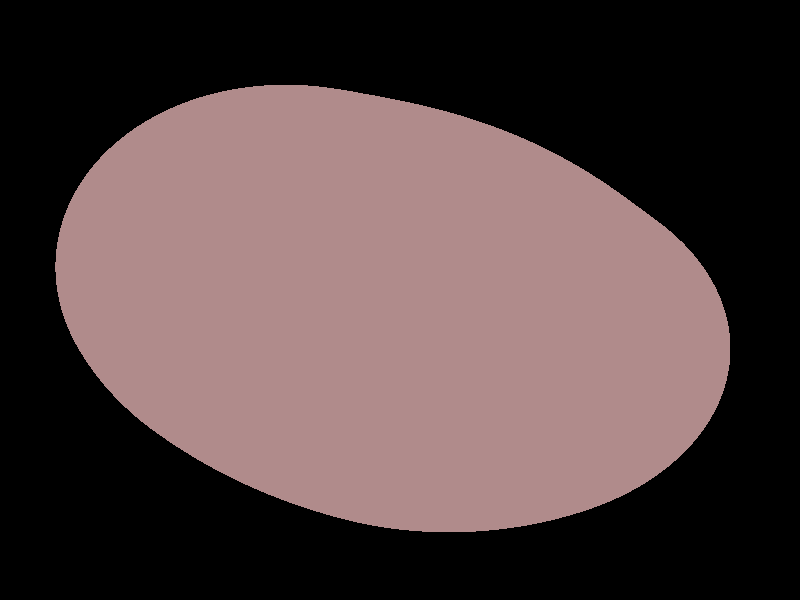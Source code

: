 #include "colors.inc"
#include "stones.inc"
#include "textures.inc"
// unit is centimeter

#declare _texNeutral = texture {
  pigment { color rgb <0.75, 0.75, 0.75> }
  finish { ambient 0.1 diffuse 0.6 phong 0.0}
}

#declare RndSeed = seed(clock);
#declare _posCamera = <0.0,10.0,0.0>;
#declare _lookAt = <0.0,0.0,0.0>;

camera {
  orthographic
  location _posCamera
  sky z
  right x
  up z
  look_at _lookAt
}

light_source {
  _posCamera
  color rgb 1.0
  area_light <-0.5, 0, -0.5>, <0.5, 0, 0.5>, 3, 3
  adaptive 1
  jitter
}

background { color rgbft <1.0, 1.0, 1.0, 1.0, 1.0> }

global_settings { ambient_light 0 radiosity {brightness 0.5}}

#declare _stone = blob {
  threshold 1.0
  #local _v = 0.35;
  #local _r = 0.5;
  #local _d = 0.4 * _r;
  #local iSphere = 0;
  #while (iSphere < 4)
    #local _s = 1.0/((1.0-(_d/_r)*(_d/_r))*(1.0-(_d/_r)*(_d/_r)));
    sphere { 
      <_v * (rand(RndSeed) - 0.5), 
      _v * (rand(RndSeed) - 0.5), 
      _v * (rand(RndSeed) - 0.5)>, 
      _r, _s 
    }
    #declare iSphere = iSphere + 1;
  #end
  texture { 
    #local _tex = floor(rand(RndSeed) * 10.0);
    #switch (_tex)
    #case (0) T_Stone1 #break
    #case (1) T_Stone2 #break
    #case (2) T_Stone3 #break
    #case (3) T_Stone4 #break
    #case (4) T_Stone5 #break
    #case (5) T_Stone6 #break
    #case (6) T_Stone7 #break
    #case (7) T_Stone8 #break
    #case (8) T_Stone9 #break
    #case (9) T_Stone10 #break
    #else
      _texNeutral 
    #end
    translate 10.0 * rand(RndSeed)
  }
}

object {
  _stone
}
